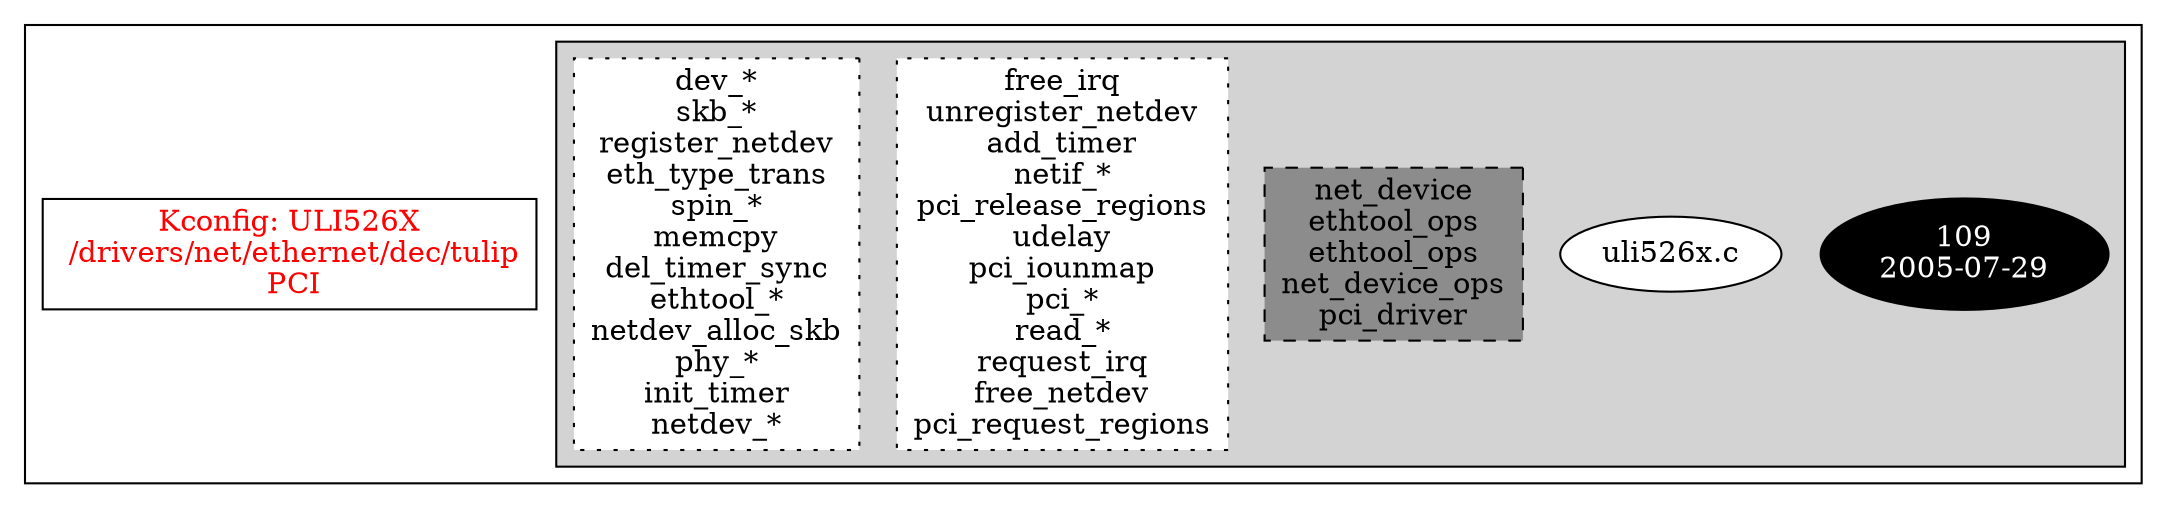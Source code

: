 digraph Driver {
	ranksep=2;
	splines=ortho;
	//Symbol: ULI526X
	subgraph "cluster_ULI526X"{
		subgraph "cluster_uli526x.c" {
			style=filled
			"commit_uli526x.c" [style=filled, fillcolor=black, fontcolor=white, label="109\n2005-07-29"];
			"uli526x.c" [style=filled, fillcolor=white, fontcolor=black, label="uli526x.c\n"];
			"structs-uli526x.c" [style="filled,dashed" shape=box, fillcolor=grey55, fontcolor=black, label="net_device\nethtool_ops\nethtool_ops\nnet_device_ops\npci_driver\n"];
			"funccall2-uli526x.c" [style="filled,dotted" shape=box, fillcolor=white, fontcolor=black, label="free_irq\nunregister_netdev\nadd_timer\nnetif_*\npci_release_regions\nudelay\npci_iounmap\npci_*\nread_*\nrequest_irq\nfree_netdev\npci_request_regions\n"];
			"funccall1-uli526x.c" [style="filled,dotted" shape=box, fillcolor=white, fontcolor=black, label="dev_*\nskb_*\nregister_netdev\neth_type_trans\nspin_*\nmemcpy\ndel_timer_sync\nethtool_*\nnetdev_alloc_skb\nphy_*\ninit_timer\nnetdev_*\n"];
		}
		"K:ULI526X" [label="Kconfig: ULI526X\n /drivers/net/ethernet/dec/tulip\n  PCI ", shape=box, fontcolor=red];
	}
}
